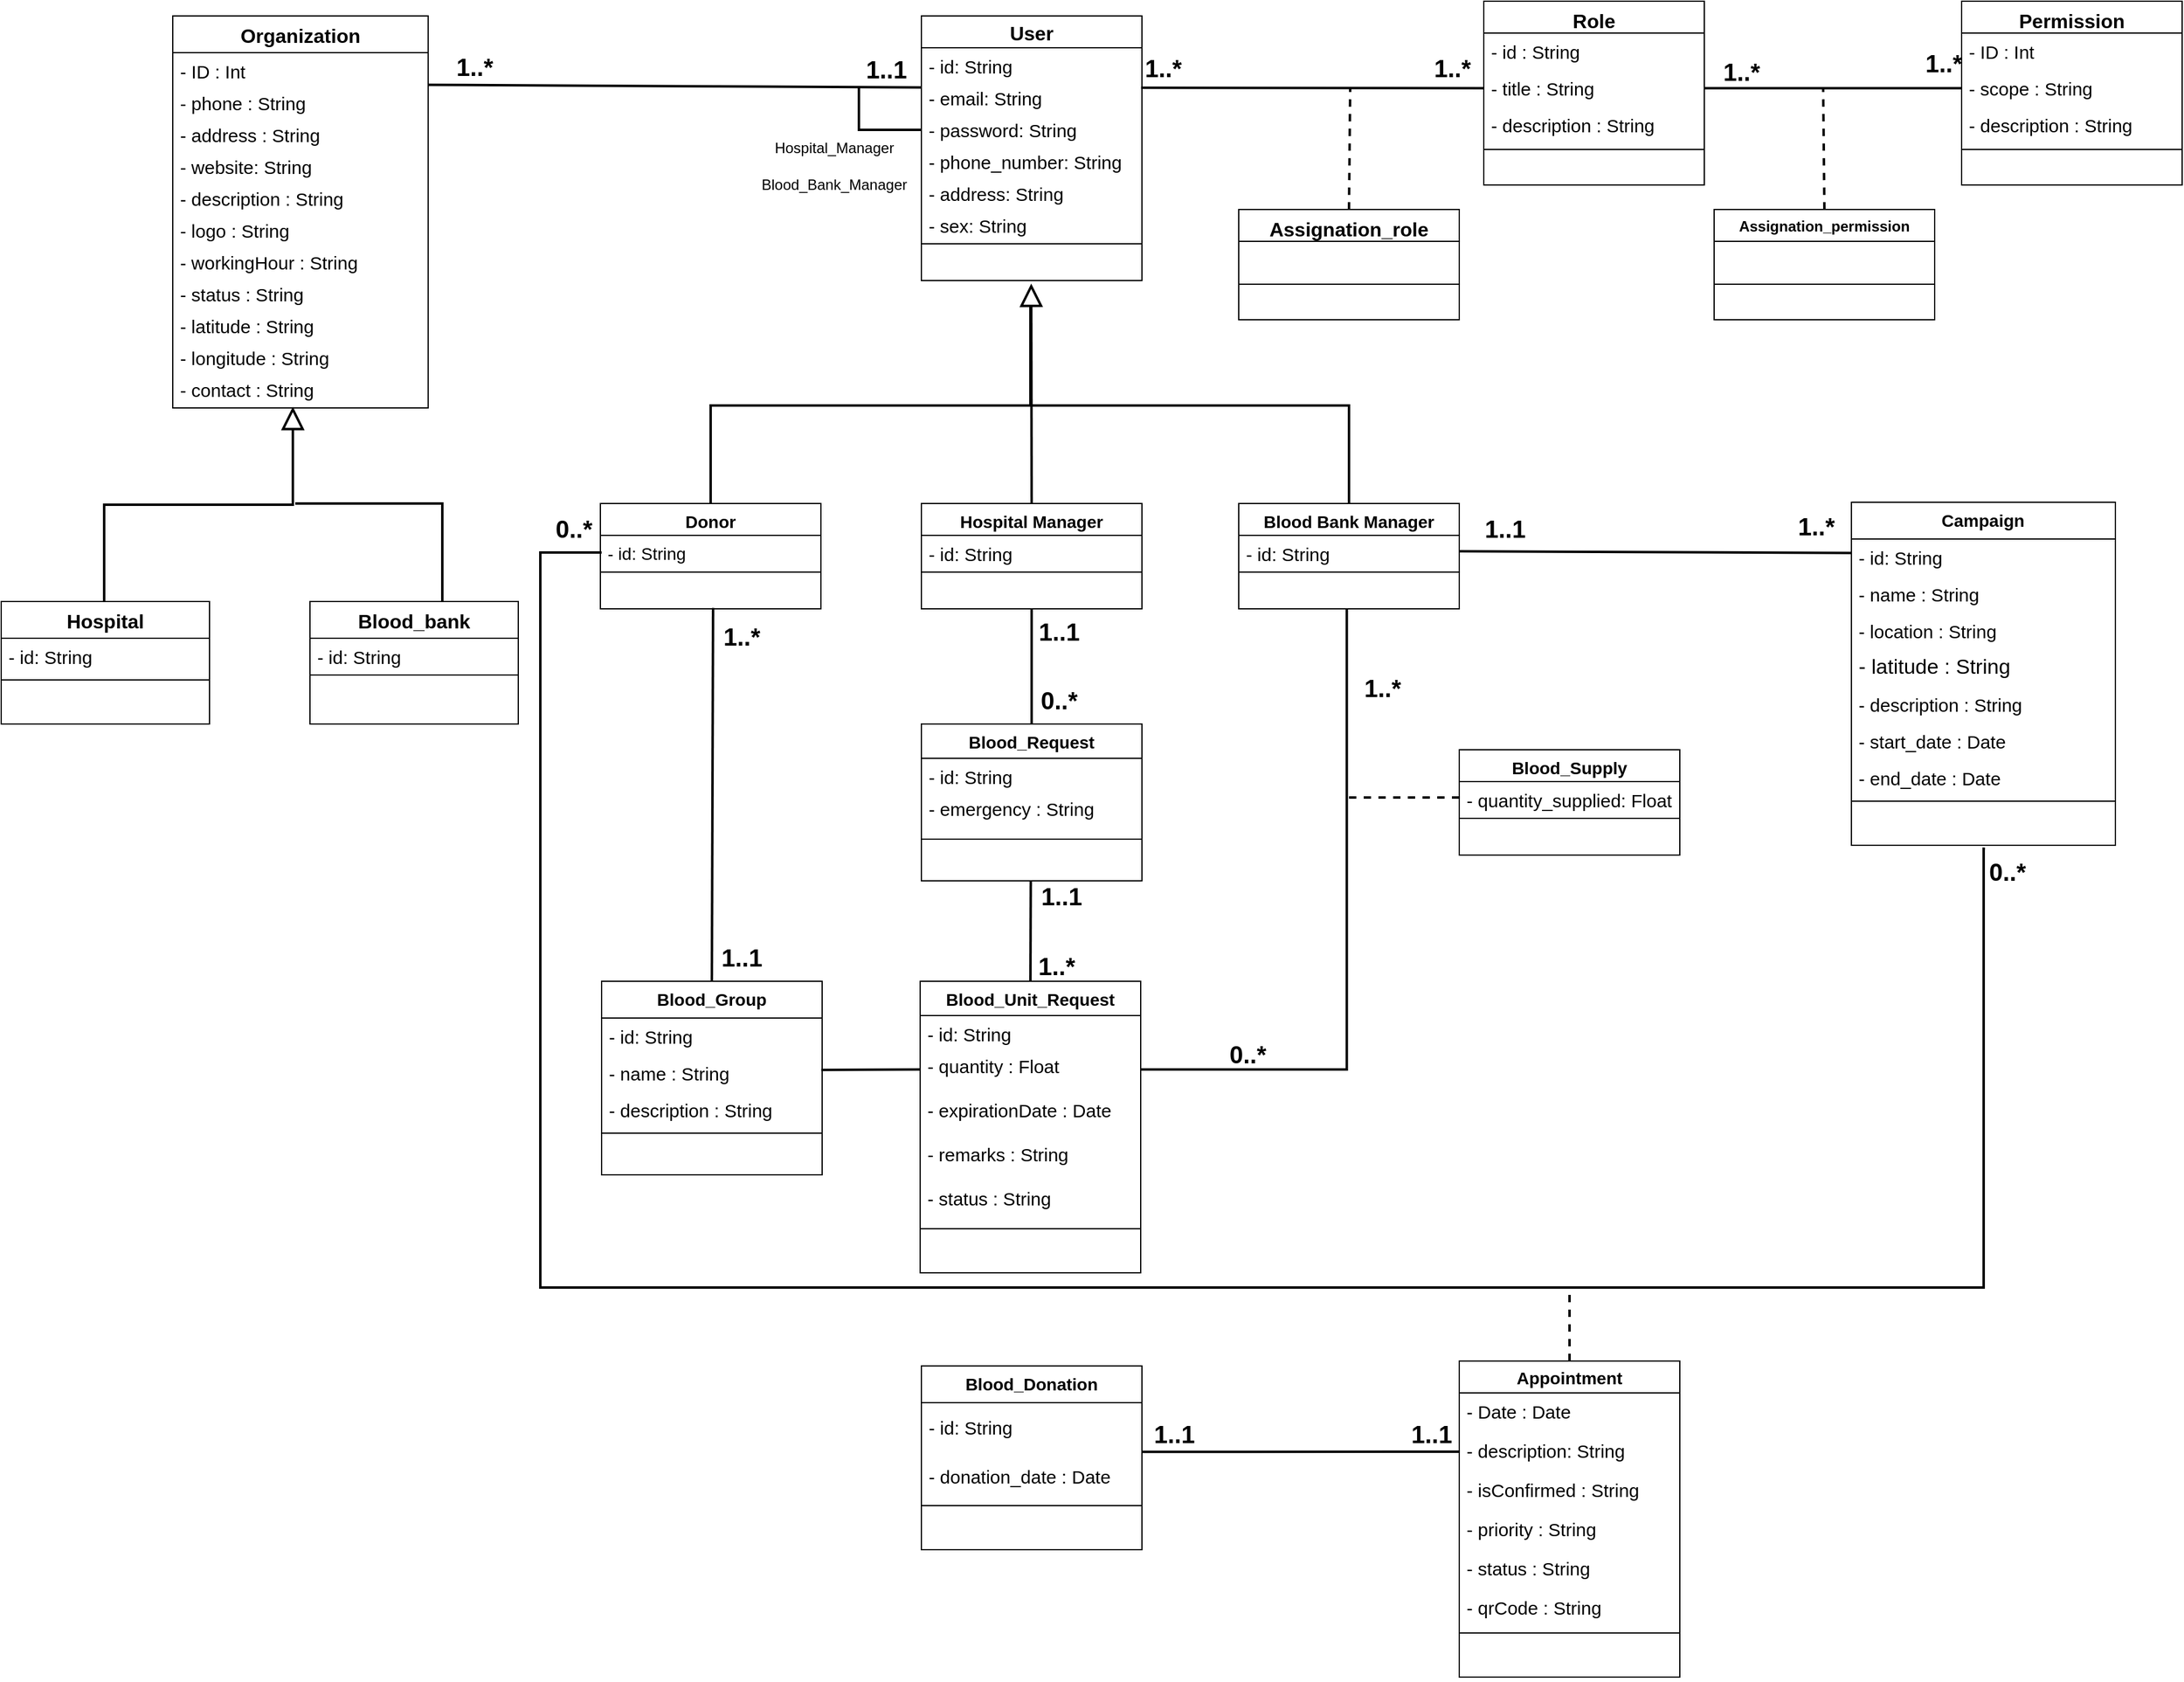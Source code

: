 <mxfile version="21.5.0" type="github">
  <diagram id="C5RBs43oDa-KdzZeNtuy" name="Page-1">
    <mxGraphModel dx="2294" dy="2161" grid="1" gridSize="10" guides="1" tooltips="1" connect="1" arrows="1" fold="1" page="1" pageScale="1" pageWidth="827" pageHeight="1169" math="0" shadow="0">
      <root>
        <mxCell id="WIyWlLk6GJQsqaUBKTNV-0" />
        <mxCell id="WIyWlLk6GJQsqaUBKTNV-1" parent="WIyWlLk6GJQsqaUBKTNV-0" />
        <mxCell id="IltljHVZWHLLgp4Dg02v-0" style="edgeStyle=none;curved=1;rounded=0;orthogonalLoop=1;jettySize=auto;html=1;entryX=0;entryY=0.5;entryDx=0;entryDy=0;fontFamily=Helvetica;fontSize=12;fontColor=default;endArrow=none;endFill=0;startSize=26;endSize=14;sourcePerimeterSpacing=8;targetPerimeterSpacing=8;strokeWidth=2;exitX=0.996;exitY=0.256;exitDx=0;exitDy=0;exitPerimeter=0;" edge="1" parent="WIyWlLk6GJQsqaUBKTNV-1" source="IltljHVZWHLLgp4Dg02v-130">
          <mxGeometry relative="1" as="geometry">
            <mxPoint x="150" y="-659" as="sourcePoint" />
            <mxPoint x="420" y="-659" as="targetPoint" />
          </mxGeometry>
        </mxCell>
        <mxCell id="IltljHVZWHLLgp4Dg02v-1" value="&lt;b style=&quot;font-size: 20px;&quot;&gt;1..*&lt;/b&gt;" style="edgeLabel;html=1;align=center;verticalAlign=middle;resizable=0;points=[];fontSize=20;labelBackgroundColor=none;" vertex="1" connectable="0" parent="WIyWlLk6GJQsqaUBKTNV-1">
          <mxGeometry x="399.999" y="-669.998" as="geometry">
            <mxPoint x="-6" y="-6" as="offset" />
          </mxGeometry>
        </mxCell>
        <mxCell id="IltljHVZWHLLgp4Dg02v-2" value="&lt;b style=&quot;font-size: 20px;&quot;&gt;1..*&lt;/b&gt;" style="edgeLabel;html=1;align=center;verticalAlign=middle;resizable=0;points=[];fontSize=20;labelBackgroundColor=none;" vertex="1" connectable="0" parent="WIyWlLk6GJQsqaUBKTNV-1">
          <mxGeometry x="159.999" y="-680.498" as="geometry">
            <mxPoint x="-2" y="4" as="offset" />
          </mxGeometry>
        </mxCell>
        <mxCell id="IltljHVZWHLLgp4Dg02v-3" value="Role" style="swimlane;fontStyle=1;align=center;verticalAlign=top;childLayout=stackLayout;horizontal=1;startSize=26;horizontalStack=0;resizeParent=1;resizeLast=0;collapsible=1;marginBottom=0;rounded=0;shadow=0;strokeWidth=1;fontSize=16;" vertex="1" parent="WIyWlLk6GJQsqaUBKTNV-1">
          <mxGeometry x="420" y="-730" width="180" height="150" as="geometry">
            <mxRectangle x="340" y="380" width="170" height="26" as="alternateBounds" />
          </mxGeometry>
        </mxCell>
        <mxCell id="IltljHVZWHLLgp4Dg02v-4" value="- id : String" style="text;align=left;verticalAlign=top;spacingLeft=4;spacingRight=4;overflow=hidden;rotatable=0;points=[[0,0.5],[1,0.5]];portConstraint=eastwest;fontSize=15;" vertex="1" parent="IltljHVZWHLLgp4Dg02v-3">
          <mxGeometry y="26" width="180" height="30" as="geometry" />
        </mxCell>
        <mxCell id="IltljHVZWHLLgp4Dg02v-5" value="- title : String" style="text;align=left;verticalAlign=top;spacingLeft=4;spacingRight=4;overflow=hidden;rotatable=0;points=[[0,0.5],[1,0.5]];portConstraint=eastwest;fontSize=15;" vertex="1" parent="IltljHVZWHLLgp4Dg02v-3">
          <mxGeometry y="56" width="180" height="30" as="geometry" />
        </mxCell>
        <mxCell id="IltljHVZWHLLgp4Dg02v-6" value="- description : String" style="text;align=left;verticalAlign=top;spacingLeft=4;spacingRight=4;overflow=hidden;rotatable=0;points=[[0,0.5],[1,0.5]];portConstraint=eastwest;fontSize=15;" vertex="1" parent="IltljHVZWHLLgp4Dg02v-3">
          <mxGeometry y="86" width="180" height="30" as="geometry" />
        </mxCell>
        <mxCell id="IltljHVZWHLLgp4Dg02v-7" value="" style="line;html=1;strokeWidth=1;align=left;verticalAlign=middle;spacingTop=-1;spacingLeft=3;spacingRight=3;rotatable=0;labelPosition=right;points=[];portConstraint=eastwest;" vertex="1" parent="IltljHVZWHLLgp4Dg02v-3">
          <mxGeometry y="116" width="180" height="10" as="geometry" />
        </mxCell>
        <mxCell id="IltljHVZWHLLgp4Dg02v-8" value="Permission" style="swimlane;fontStyle=1;align=center;verticalAlign=top;childLayout=stackLayout;horizontal=1;startSize=26;horizontalStack=0;resizeParent=1;resizeLast=0;collapsible=1;marginBottom=0;rounded=0;shadow=0;strokeWidth=1;fontSize=16;" vertex="1" parent="WIyWlLk6GJQsqaUBKTNV-1">
          <mxGeometry x="810" y="-730" width="180" height="150" as="geometry">
            <mxRectangle x="340" y="380" width="170" height="26" as="alternateBounds" />
          </mxGeometry>
        </mxCell>
        <mxCell id="IltljHVZWHLLgp4Dg02v-9" value="- ID : Int" style="text;align=left;verticalAlign=top;spacingLeft=4;spacingRight=4;overflow=hidden;rotatable=0;points=[[0,0.5],[1,0.5]];portConstraint=eastwest;fontSize=15;" vertex="1" parent="IltljHVZWHLLgp4Dg02v-8">
          <mxGeometry y="26" width="180" height="30" as="geometry" />
        </mxCell>
        <mxCell id="IltljHVZWHLLgp4Dg02v-10" value="- scope : String" style="text;align=left;verticalAlign=top;spacingLeft=4;spacingRight=4;overflow=hidden;rotatable=0;points=[[0,0.5],[1,0.5]];portConstraint=eastwest;fontSize=15;" vertex="1" parent="IltljHVZWHLLgp4Dg02v-8">
          <mxGeometry y="56" width="180" height="30" as="geometry" />
        </mxCell>
        <mxCell id="IltljHVZWHLLgp4Dg02v-11" value="- description : String" style="text;align=left;verticalAlign=top;spacingLeft=4;spacingRight=4;overflow=hidden;rotatable=0;points=[[0,0.5],[1,0.5]];portConstraint=eastwest;fontSize=15;" vertex="1" parent="IltljHVZWHLLgp4Dg02v-8">
          <mxGeometry y="86" width="180" height="30" as="geometry" />
        </mxCell>
        <mxCell id="IltljHVZWHLLgp4Dg02v-12" value="" style="line;html=1;strokeWidth=1;align=left;verticalAlign=middle;spacingTop=-1;spacingLeft=3;spacingRight=3;rotatable=0;labelPosition=right;points=[];portConstraint=eastwest;" vertex="1" parent="IltljHVZWHLLgp4Dg02v-8">
          <mxGeometry y="116" width="180" height="10" as="geometry" />
        </mxCell>
        <mxCell id="IltljHVZWHLLgp4Dg02v-13" style="edgeStyle=none;curved=1;rounded=0;orthogonalLoop=1;jettySize=auto;html=1;exitX=1;exitY=0.5;exitDx=0;exitDy=0;entryX=0;entryY=0.5;entryDx=0;entryDy=0;fontFamily=Helvetica;fontSize=12;fontColor=default;endArrow=none;endFill=0;startSize=26;endSize=14;sourcePerimeterSpacing=8;targetPerimeterSpacing=8;strokeWidth=2;" edge="1" parent="WIyWlLk6GJQsqaUBKTNV-1" source="IltljHVZWHLLgp4Dg02v-5" target="IltljHVZWHLLgp4Dg02v-10">
          <mxGeometry relative="1" as="geometry" />
        </mxCell>
        <mxCell id="IltljHVZWHLLgp4Dg02v-14" value="&lt;b style=&quot;font-size: 20px;&quot;&gt;1..*&lt;/b&gt;" style="edgeLabel;html=1;align=center;verticalAlign=middle;resizable=0;points=[];fontSize=20;labelBackgroundColor=none;" vertex="1" connectable="0" parent="IltljHVZWHLLgp4Dg02v-13">
          <mxGeometry relative="1" as="geometry">
            <mxPoint x="-75" y="-14" as="offset" />
          </mxGeometry>
        </mxCell>
        <mxCell id="IltljHVZWHLLgp4Dg02v-15" value="&lt;b style=&quot;font-size: 20px;&quot;&gt;1..*&lt;/b&gt;" style="edgeLabel;html=1;align=center;verticalAlign=middle;resizable=0;points=[];fontSize=20;labelBackgroundColor=none;" vertex="1" connectable="0" parent="IltljHVZWHLLgp4Dg02v-13">
          <mxGeometry relative="1" as="geometry">
            <mxPoint x="90" y="-21" as="offset" />
          </mxGeometry>
        </mxCell>
        <mxCell id="IltljHVZWHLLgp4Dg02v-16" style="edgeStyle=none;curved=1;rounded=0;orthogonalLoop=1;jettySize=auto;html=1;endArrow=none;startSize=14;endSize=14;sourcePerimeterSpacing=8;targetPerimeterSpacing=8;strokeWidth=2;endFill=0;dashed=1;exitX=0.5;exitY=0;exitDx=0;exitDy=0;" edge="1" parent="WIyWlLk6GJQsqaUBKTNV-1" source="IltljHVZWHLLgp4Dg02v-17">
          <mxGeometry relative="1" as="geometry">
            <mxPoint x="311" y="-660" as="targetPoint" />
            <mxPoint x="310" y="-590" as="sourcePoint" />
          </mxGeometry>
        </mxCell>
        <mxCell id="IltljHVZWHLLgp4Dg02v-17" value="Assignation_role" style="swimlane;fontStyle=1;align=center;verticalAlign=top;childLayout=stackLayout;horizontal=1;startSize=26;horizontalStack=0;resizeParent=1;resizeLast=0;collapsible=1;marginBottom=0;rounded=0;shadow=0;strokeWidth=1;fontSize=16;" vertex="1" parent="WIyWlLk6GJQsqaUBKTNV-1">
          <mxGeometry x="220" y="-560" width="180" height="90" as="geometry">
            <mxRectangle x="340" y="380" width="170" height="26" as="alternateBounds" />
          </mxGeometry>
        </mxCell>
        <mxCell id="IltljHVZWHLLgp4Dg02v-18" value=" " style="text;align=left;verticalAlign=top;spacingLeft=4;spacingRight=4;overflow=hidden;rotatable=0;points=[[0,0.5],[1,0.5]];portConstraint=eastwest;fontSize=14;" vertex="1" parent="IltljHVZWHLLgp4Dg02v-17">
          <mxGeometry y="26" width="180" height="30" as="geometry" />
        </mxCell>
        <mxCell id="IltljHVZWHLLgp4Dg02v-19" value="" style="line;html=1;strokeWidth=1;align=left;verticalAlign=middle;spacingTop=-1;spacingLeft=3;spacingRight=3;rotatable=0;labelPosition=right;points=[];portConstraint=eastwest;" vertex="1" parent="IltljHVZWHLLgp4Dg02v-17">
          <mxGeometry y="56" width="180" height="10" as="geometry" />
        </mxCell>
        <mxCell id="IltljHVZWHLLgp4Dg02v-20" value="Assignation_permission" style="swimlane;fontStyle=1;align=center;verticalAlign=top;childLayout=stackLayout;horizontal=1;startSize=26;horizontalStack=0;resizeParent=1;resizeLast=0;collapsible=1;marginBottom=0;rounded=0;shadow=0;strokeWidth=1;" vertex="1" parent="WIyWlLk6GJQsqaUBKTNV-1">
          <mxGeometry x="608" y="-560" width="180" height="90" as="geometry">
            <mxRectangle x="340" y="380" width="170" height="26" as="alternateBounds" />
          </mxGeometry>
        </mxCell>
        <mxCell id="IltljHVZWHLLgp4Dg02v-21" value=" " style="text;align=left;verticalAlign=top;spacingLeft=4;spacingRight=4;overflow=hidden;rotatable=0;points=[[0,0.5],[1,0.5]];portConstraint=eastwest;fontSize=14;" vertex="1" parent="IltljHVZWHLLgp4Dg02v-20">
          <mxGeometry y="26" width="180" height="30" as="geometry" />
        </mxCell>
        <mxCell id="IltljHVZWHLLgp4Dg02v-22" value="" style="line;html=1;strokeWidth=1;align=left;verticalAlign=middle;spacingTop=-1;spacingLeft=3;spacingRight=3;rotatable=0;labelPosition=right;points=[];portConstraint=eastwest;" vertex="1" parent="IltljHVZWHLLgp4Dg02v-20">
          <mxGeometry y="56" width="180" height="10" as="geometry" />
        </mxCell>
        <mxCell id="IltljHVZWHLLgp4Dg02v-23" style="edgeStyle=none;curved=1;rounded=0;orthogonalLoop=1;jettySize=auto;html=1;endArrow=none;startSize=14;endSize=14;sourcePerimeterSpacing=8;targetPerimeterSpacing=8;strokeWidth=2;endFill=0;dashed=1;exitX=0.5;exitY=0;exitDx=0;exitDy=0;" edge="1" parent="WIyWlLk6GJQsqaUBKTNV-1" source="IltljHVZWHLLgp4Dg02v-20">
          <mxGeometry relative="1" as="geometry">
            <mxPoint x="642" y="-802" as="sourcePoint" />
            <mxPoint x="697" y="-660" as="targetPoint" />
          </mxGeometry>
        </mxCell>
        <mxCell id="IltljHVZWHLLgp4Dg02v-24" style="rounded=0;orthogonalLoop=1;jettySize=auto;html=1;strokeWidth=2;endArrow=none;endFill=0;startSize=14;endSize=14;sourcePerimeterSpacing=8;targetPerimeterSpacing=8;exitX=0.511;exitY=0.972;exitDx=0;exitDy=0;exitPerimeter=0;entryX=0.5;entryY=0;entryDx=0;entryDy=0;" edge="1" parent="WIyWlLk6GJQsqaUBKTNV-1" source="IltljHVZWHLLgp4Dg02v-30" target="IltljHVZWHLLgp4Dg02v-32">
          <mxGeometry relative="1" as="geometry">
            <mxPoint x="-209.5" y="30" as="targetPoint" />
          </mxGeometry>
        </mxCell>
        <mxCell id="IltljHVZWHLLgp4Dg02v-25" style="rounded=0;orthogonalLoop=1;jettySize=auto;html=1;strokeWidth=2;startArrow=none;startFill=0;endArrow=none;endFill=0;startSize=14;endSize=14;sourcePerimeterSpacing=8;targetPerimeterSpacing=8;exitX=0;exitY=0.5;exitDx=0;exitDy=0;entryX=1.001;entryY=0.003;entryDx=0;entryDy=0;entryPerimeter=0;" edge="1" parent="WIyWlLk6GJQsqaUBKTNV-1" source="IltljHVZWHLLgp4Dg02v-91" target="IltljHVZWHLLgp4Dg02v-55">
          <mxGeometry relative="1" as="geometry">
            <Array as="points" />
            <mxPoint x="330" y="438.5" as="sourcePoint" />
            <mxPoint x="160" y="439.5" as="targetPoint" />
          </mxGeometry>
        </mxCell>
        <mxCell id="IltljHVZWHLLgp4Dg02v-26" style="edgeStyle=orthogonalEdgeStyle;rounded=0;orthogonalLoop=1;jettySize=auto;html=1;exitX=0.5;exitY=0;exitDx=0;exitDy=0;strokeWidth=2;fontSize=14;endArrow=none;endFill=0;startSize=14;endSize=14;sourcePerimeterSpacing=8;targetPerimeterSpacing=8;" edge="1" parent="WIyWlLk6GJQsqaUBKTNV-1" source="IltljHVZWHLLgp4Dg02v-27">
          <mxGeometry relative="1" as="geometry">
            <mxPoint x="50" y="-460" as="targetPoint" />
            <Array as="points">
              <mxPoint x="-211" y="-400" />
              <mxPoint x="50" y="-400" />
            </Array>
          </mxGeometry>
        </mxCell>
        <mxCell id="IltljHVZWHLLgp4Dg02v-27" value="Donor" style="swimlane;fontStyle=1;align=center;verticalAlign=top;childLayout=stackLayout;horizontal=1;startSize=26;horizontalStack=0;resizeParent=1;resizeParentMax=0;resizeLast=0;collapsible=1;marginBottom=0;fontSize=14;" vertex="1" parent="WIyWlLk6GJQsqaUBKTNV-1">
          <mxGeometry x="-301" y="-320" width="180" height="86" as="geometry" />
        </mxCell>
        <mxCell id="IltljHVZWHLLgp4Dg02v-28" value="- id: String" style="text;strokeColor=none;fillColor=none;align=left;verticalAlign=top;spacingLeft=4;spacingRight=4;overflow=hidden;rotatable=0;points=[[0,0.5],[1,0.5]];portConstraint=eastwest;fontSize=14;" vertex="1" parent="IltljHVZWHLLgp4Dg02v-27">
          <mxGeometry y="26" width="180" height="26" as="geometry" />
        </mxCell>
        <mxCell id="IltljHVZWHLLgp4Dg02v-29" value="" style="line;strokeWidth=1;fillColor=none;align=left;verticalAlign=middle;spacingTop=-1;spacingLeft=3;spacingRight=3;rotatable=0;labelPosition=right;points=[];portConstraint=eastwest;strokeColor=inherit;" vertex="1" parent="IltljHVZWHLLgp4Dg02v-27">
          <mxGeometry y="52" width="180" height="8" as="geometry" />
        </mxCell>
        <mxCell id="IltljHVZWHLLgp4Dg02v-30" value=" " style="text;strokeColor=none;fillColor=none;align=left;verticalAlign=top;spacingLeft=4;spacingRight=4;overflow=hidden;rotatable=0;points=[[0,0.5],[1,0.5]];portConstraint=eastwest;" vertex="1" parent="IltljHVZWHLLgp4Dg02v-27">
          <mxGeometry y="60" width="180" height="26" as="geometry" />
        </mxCell>
        <mxCell id="IltljHVZWHLLgp4Dg02v-31" style="rounded=0;orthogonalLoop=1;jettySize=auto;html=1;strokeWidth=2;startArrow=none;startFill=0;endArrow=none;endFill=0;startSize=14;endSize=14;sourcePerimeterSpacing=8;targetPerimeterSpacing=8;exitX=0.996;exitY=0.411;exitDx=0;exitDy=0;entryX=0;entryY=0.5;entryDx=0;entryDy=0;exitPerimeter=0;" edge="1" parent="WIyWlLk6GJQsqaUBKTNV-1" source="IltljHVZWHLLgp4Dg02v-34" target="IltljHVZWHLLgp4Dg02v-71">
          <mxGeometry relative="1" as="geometry">
            <mxPoint x="-49.5" y="105" as="targetPoint" />
          </mxGeometry>
        </mxCell>
        <mxCell id="IltljHVZWHLLgp4Dg02v-32" value="&lt;font style=&quot;font-size: 14px;&quot;&gt;&lt;b&gt;Blood_Group&lt;/b&gt;&lt;/font&gt;" style="swimlane;fontStyle=0;childLayout=stackLayout;horizontal=1;startSize=30;horizontalStack=0;resizeParent=1;resizeParentMax=0;resizeLast=0;collapsible=1;marginBottom=0;whiteSpace=wrap;html=1;fontSize=14;movable=1;resizable=1;rotatable=1;deletable=1;editable=1;connectable=1;" vertex="1" parent="WIyWlLk6GJQsqaUBKTNV-1">
          <mxGeometry x="-300" y="70" width="180" height="158" as="geometry" />
        </mxCell>
        <mxCell id="IltljHVZWHLLgp4Dg02v-33" value="&lt;font style=&quot;font-size: 15px;&quot;&gt;- id: String&lt;/font&gt;" style="text;strokeColor=none;fillColor=none;align=left;verticalAlign=middle;spacingLeft=4;spacingRight=4;overflow=hidden;points=[[0,0.5],[1,0.5]];portConstraint=eastwest;rotatable=1;whiteSpace=wrap;html=1;fontSize=15;movable=1;resizable=1;deletable=1;editable=1;connectable=1;" vertex="1" parent="IltljHVZWHLLgp4Dg02v-32">
          <mxGeometry y="30" width="180" height="30" as="geometry" />
        </mxCell>
        <mxCell id="IltljHVZWHLLgp4Dg02v-34" value="&lt;font style=&quot;font-size: 15px;&quot;&gt;- name : String&lt;/font&gt;" style="text;strokeColor=none;fillColor=none;align=left;verticalAlign=middle;spacingLeft=4;spacingRight=4;overflow=hidden;points=[[0,0.5],[1,0.5]];portConstraint=eastwest;rotatable=1;whiteSpace=wrap;html=1;fontSize=15;movable=1;resizable=1;deletable=1;editable=1;connectable=1;" vertex="1" parent="IltljHVZWHLLgp4Dg02v-32">
          <mxGeometry y="60" width="180" height="30" as="geometry" />
        </mxCell>
        <mxCell id="IltljHVZWHLLgp4Dg02v-35" value="&lt;font style=&quot;font-size: 15px;&quot;&gt;- description : String&lt;/font&gt;" style="text;strokeColor=none;fillColor=none;align=left;verticalAlign=middle;spacingLeft=4;spacingRight=4;overflow=hidden;points=[[0,0.5],[1,0.5]];portConstraint=eastwest;rotatable=1;whiteSpace=wrap;html=1;fontSize=15;movable=1;resizable=1;deletable=1;editable=1;connectable=1;" vertex="1" parent="IltljHVZWHLLgp4Dg02v-32">
          <mxGeometry y="90" width="180" height="30" as="geometry" />
        </mxCell>
        <mxCell id="IltljHVZWHLLgp4Dg02v-36" value="" style="line;strokeWidth=1;fillColor=none;align=left;verticalAlign=middle;spacingTop=-1;spacingLeft=3;spacingRight=3;rotatable=0;labelPosition=right;points=[];portConstraint=eastwest;strokeColor=inherit;" vertex="1" parent="IltljHVZWHLLgp4Dg02v-32">
          <mxGeometry y="120" width="180" height="8" as="geometry" />
        </mxCell>
        <mxCell id="IltljHVZWHLLgp4Dg02v-37" value="&amp;nbsp;" style="text;strokeColor=none;fillColor=none;align=left;verticalAlign=middle;spacingLeft=4;spacingRight=4;overflow=hidden;points=[[0,0.5],[1,0.5]];portConstraint=eastwest;rotatable=1;whiteSpace=wrap;html=1;fontSize=15;movable=1;resizable=1;deletable=1;editable=1;connectable=1;" vertex="1" parent="IltljHVZWHLLgp4Dg02v-32">
          <mxGeometry y="128" width="180" height="30" as="geometry" />
        </mxCell>
        <mxCell id="IltljHVZWHLLgp4Dg02v-38" value="&lt;b style=&quot;font-size: 20px;&quot;&gt;1..*&lt;/b&gt;" style="edgeLabel;html=1;align=center;verticalAlign=middle;resizable=0;points=[];fontSize=20;labelBackgroundColor=none;" vertex="1" connectable="0" parent="WIyWlLk6GJQsqaUBKTNV-1">
          <mxGeometry x="-188.498" y="-209.998" as="geometry">
            <mxPoint x="2" y="-2" as="offset" />
          </mxGeometry>
        </mxCell>
        <mxCell id="IltljHVZWHLLgp4Dg02v-39" value="&lt;b style=&quot;font-size: 20px;&quot;&gt;1..1&lt;/b&gt;" style="edgeLabel;html=1;align=center;verticalAlign=middle;resizable=0;points=[];fontSize=20;labelBackgroundColor=none;" vertex="1" connectable="0" parent="WIyWlLk6GJQsqaUBKTNV-1">
          <mxGeometry x="-193.498" y="50.002" as="geometry">
            <mxPoint x="7" as="offset" />
          </mxGeometry>
        </mxCell>
        <mxCell id="IltljHVZWHLLgp4Dg02v-40" style="rounded=0;orthogonalLoop=1;jettySize=auto;html=1;strokeWidth=2;startArrow=none;startFill=0;endArrow=none;endFill=0;startSize=14;endSize=14;sourcePerimeterSpacing=8;targetPerimeterSpacing=8;exitX=0.5;exitY=1;exitDx=0;exitDy=0;entryX=0.5;entryY=0;entryDx=0;entryDy=0;" edge="1" parent="WIyWlLk6GJQsqaUBKTNV-1" source="IltljHVZWHLLgp4Dg02v-42" target="IltljHVZWHLLgp4Dg02v-59">
          <mxGeometry relative="1" as="geometry">
            <mxPoint x="58" y="-140" as="targetPoint" />
          </mxGeometry>
        </mxCell>
        <mxCell id="IltljHVZWHLLgp4Dg02v-41" style="rounded=0;orthogonalLoop=1;jettySize=auto;html=1;strokeWidth=2;startArrow=none;startFill=0;endArrow=block;endFill=0;startSize=14;endSize=14;sourcePerimeterSpacing=8;targetPerimeterSpacing=8;exitX=0.5;exitY=0;exitDx=0;exitDy=0;entryX=0.498;entryY=1.095;entryDx=0;entryDy=0;entryPerimeter=0;" edge="1" parent="WIyWlLk6GJQsqaUBKTNV-1" source="IltljHVZWHLLgp4Dg02v-42" target="IltljHVZWHLLgp4Dg02v-136">
          <mxGeometry relative="1" as="geometry">
            <mxPoint x="10" y="-410" as="targetPoint" />
          </mxGeometry>
        </mxCell>
        <mxCell id="IltljHVZWHLLgp4Dg02v-42" value="Hospital Manager" style="swimlane;fontStyle=1;align=center;verticalAlign=top;childLayout=stackLayout;horizontal=1;startSize=26;horizontalStack=0;resizeParent=1;resizeParentMax=0;resizeLast=0;collapsible=1;marginBottom=0;fontSize=14;" vertex="1" parent="WIyWlLk6GJQsqaUBKTNV-1">
          <mxGeometry x="-39" y="-320" width="180" height="86" as="geometry" />
        </mxCell>
        <mxCell id="IltljHVZWHLLgp4Dg02v-43" value="- id: String" style="text;strokeColor=none;fillColor=none;align=left;verticalAlign=top;spacingLeft=4;spacingRight=4;overflow=hidden;rotatable=0;points=[[0,0.5],[1,0.5]];portConstraint=eastwest;fontSize=15;" vertex="1" parent="IltljHVZWHLLgp4Dg02v-42">
          <mxGeometry y="26" width="180" height="26" as="geometry" />
        </mxCell>
        <mxCell id="IltljHVZWHLLgp4Dg02v-44" value="" style="line;strokeWidth=1;fillColor=none;align=left;verticalAlign=middle;spacingTop=-1;spacingLeft=3;spacingRight=3;rotatable=0;labelPosition=right;points=[];portConstraint=eastwest;strokeColor=inherit;" vertex="1" parent="IltljHVZWHLLgp4Dg02v-42">
          <mxGeometry y="52" width="180" height="8" as="geometry" />
        </mxCell>
        <mxCell id="IltljHVZWHLLgp4Dg02v-45" value=" " style="text;strokeColor=none;fillColor=none;align=left;verticalAlign=top;spacingLeft=4;spacingRight=4;overflow=hidden;rotatable=0;points=[[0,0.5],[1,0.5]];portConstraint=eastwest;fontSize=20;" vertex="1" parent="IltljHVZWHLLgp4Dg02v-42">
          <mxGeometry y="60" width="180" height="26" as="geometry" />
        </mxCell>
        <mxCell id="IltljHVZWHLLgp4Dg02v-46" style="rounded=0;orthogonalLoop=1;jettySize=auto;html=1;strokeWidth=2;startArrow=none;startFill=0;endArrow=none;endFill=0;startSize=14;endSize=14;sourcePerimeterSpacing=8;targetPerimeterSpacing=8;entryX=1;entryY=0.5;entryDx=0;entryDy=0;edgeStyle=orthogonalEdgeStyle;exitX=0.49;exitY=0.995;exitDx=0;exitDy=0;exitPerimeter=0;" edge="1" parent="WIyWlLk6GJQsqaUBKTNV-1" source="IltljHVZWHLLgp4Dg02v-52" target="IltljHVZWHLLgp4Dg02v-71">
          <mxGeometry relative="1" as="geometry">
            <mxPoint x="310" y="-220" as="sourcePoint" />
            <mxPoint x="180.5" y="90" as="targetPoint" />
          </mxGeometry>
        </mxCell>
        <mxCell id="IltljHVZWHLLgp4Dg02v-47" style="edgeStyle=none;rounded=0;orthogonalLoop=1;jettySize=auto;html=1;strokeWidth=2;startArrow=none;startFill=0;endArrow=none;endFill=0;startSize=14;endSize=14;sourcePerimeterSpacing=8;targetPerimeterSpacing=8;exitX=1;exitY=0.5;exitDx=0;exitDy=0;entryX=0;entryY=0.38;entryDx=0;entryDy=0;entryPerimeter=0;" edge="1" parent="WIyWlLk6GJQsqaUBKTNV-1" source="IltljHVZWHLLgp4Dg02v-50" target="IltljHVZWHLLgp4Dg02v-80">
          <mxGeometry relative="1" as="geometry">
            <mxPoint x="720.5" y="-291" as="targetPoint" />
          </mxGeometry>
        </mxCell>
        <mxCell id="IltljHVZWHLLgp4Dg02v-48" style="edgeStyle=orthogonalEdgeStyle;rounded=0;orthogonalLoop=1;jettySize=auto;html=1;strokeWidth=2;fontSize=14;endArrow=none;endFill=0;startSize=14;endSize=14;sourcePerimeterSpacing=8;targetPerimeterSpacing=8;exitX=0.5;exitY=0;exitDx=0;exitDy=0;" edge="1" parent="WIyWlLk6GJQsqaUBKTNV-1" source="IltljHVZWHLLgp4Dg02v-49">
          <mxGeometry relative="1" as="geometry">
            <mxPoint x="310" y="-329" as="sourcePoint" />
            <mxPoint x="50" y="-481" as="targetPoint" />
            <Array as="points">
              <mxPoint x="310" y="-400" />
              <mxPoint x="50" y="-400" />
            </Array>
          </mxGeometry>
        </mxCell>
        <mxCell id="IltljHVZWHLLgp4Dg02v-49" value="Blood Bank Manager" style="swimlane;fontStyle=1;align=center;verticalAlign=top;childLayout=stackLayout;horizontal=1;startSize=26;horizontalStack=0;resizeParent=1;resizeParentMax=0;resizeLast=0;collapsible=1;marginBottom=0;fontSize=14;" vertex="1" parent="WIyWlLk6GJQsqaUBKTNV-1">
          <mxGeometry x="220" y="-320" width="180" height="86" as="geometry" />
        </mxCell>
        <mxCell id="IltljHVZWHLLgp4Dg02v-50" value="- id: String" style="text;strokeColor=none;fillColor=none;align=left;verticalAlign=top;spacingLeft=4;spacingRight=4;overflow=hidden;rotatable=0;points=[[0,0.5],[1,0.5]];portConstraint=eastwest;fontSize=15;" vertex="1" parent="IltljHVZWHLLgp4Dg02v-49">
          <mxGeometry y="26" width="180" height="26" as="geometry" />
        </mxCell>
        <mxCell id="IltljHVZWHLLgp4Dg02v-51" value="" style="line;strokeWidth=1;fillColor=none;align=left;verticalAlign=middle;spacingTop=-1;spacingLeft=3;spacingRight=3;rotatable=0;labelPosition=right;points=[];portConstraint=eastwest;strokeColor=inherit;" vertex="1" parent="IltljHVZWHLLgp4Dg02v-49">
          <mxGeometry y="52" width="180" height="8" as="geometry" />
        </mxCell>
        <mxCell id="IltljHVZWHLLgp4Dg02v-52" value=" " style="text;strokeColor=none;fillColor=none;align=left;verticalAlign=top;spacingLeft=4;spacingRight=4;overflow=hidden;rotatable=0;points=[[0,0.5],[1,0.5]];portConstraint=eastwest;" vertex="1" parent="IltljHVZWHLLgp4Dg02v-49">
          <mxGeometry y="60" width="180" height="26" as="geometry" />
        </mxCell>
        <mxCell id="IltljHVZWHLLgp4Dg02v-53" value="&lt;b&gt;Blood_Donation&lt;/b&gt;" style="swimlane;fontStyle=0;childLayout=stackLayout;horizontal=1;startSize=30;horizontalStack=0;resizeParent=1;resizeParentMax=0;resizeLast=0;collapsible=1;marginBottom=0;whiteSpace=wrap;html=1;fontSize=14;movable=1;resizable=1;rotatable=1;deletable=1;editable=1;connectable=1;" vertex="1" parent="WIyWlLk6GJQsqaUBKTNV-1">
          <mxGeometry x="-39" y="384" width="180" height="150" as="geometry" />
        </mxCell>
        <mxCell id="IltljHVZWHLLgp4Dg02v-54" value="&lt;font style=&quot;font-size: 15px;&quot;&gt;- id: String&lt;/font&gt;" style="text;strokeColor=none;fillColor=none;align=left;verticalAlign=middle;spacingLeft=4;spacingRight=4;overflow=hidden;points=[[0,0.5],[1,0.5]];portConstraint=eastwest;rotatable=1;whiteSpace=wrap;html=1;fontSize=15;movable=1;resizable=1;deletable=1;editable=1;connectable=1;" vertex="1" parent="IltljHVZWHLLgp4Dg02v-53">
          <mxGeometry y="30" width="180" height="40" as="geometry" />
        </mxCell>
        <mxCell id="IltljHVZWHLLgp4Dg02v-55" value="&lt;font style=&quot;font-size: 15px;&quot;&gt;- donation_date : Date&lt;/font&gt;" style="text;strokeColor=none;fillColor=none;align=left;verticalAlign=middle;spacingLeft=4;spacingRight=4;overflow=hidden;points=[[0,0.5],[1,0.5]];portConstraint=eastwest;rotatable=1;whiteSpace=wrap;html=1;fontSize=15;movable=1;resizable=1;deletable=1;editable=1;connectable=1;" vertex="1" parent="IltljHVZWHLLgp4Dg02v-53">
          <mxGeometry y="70" width="180" height="40" as="geometry" />
        </mxCell>
        <mxCell id="IltljHVZWHLLgp4Dg02v-56" value="" style="line;strokeWidth=1;fillColor=none;align=left;verticalAlign=middle;spacingTop=-1;spacingLeft=3;spacingRight=3;rotatable=0;labelPosition=right;points=[];portConstraint=eastwest;strokeColor=inherit;" vertex="1" parent="IltljHVZWHLLgp4Dg02v-53">
          <mxGeometry y="110" width="180" height="8" as="geometry" />
        </mxCell>
        <mxCell id="IltljHVZWHLLgp4Dg02v-57" value=" " style="text;strokeColor=none;fillColor=none;align=left;verticalAlign=top;spacingLeft=4;spacingRight=4;overflow=hidden;rotatable=1;points=[[0,0.5],[1,0.5]];portConstraint=eastwest;fontSize=15;movable=1;resizable=1;deletable=1;editable=1;connectable=1;" vertex="1" parent="IltljHVZWHLLgp4Dg02v-53">
          <mxGeometry y="118" width="180" height="32" as="geometry" />
        </mxCell>
        <mxCell id="IltljHVZWHLLgp4Dg02v-58" style="edgeStyle=none;rounded=0;orthogonalLoop=1;jettySize=auto;html=1;strokeWidth=2;startArrow=none;startFill=0;endArrow=none;endFill=0;startSize=14;endSize=14;sourcePerimeterSpacing=8;targetPerimeterSpacing=8;entryX=0.5;entryY=0;entryDx=0;entryDy=0;exitX=0.496;exitY=1.018;exitDx=0;exitDy=0;exitPerimeter=0;" edge="1" parent="WIyWlLk6GJQsqaUBKTNV-1" source="IltljHVZWHLLgp4Dg02v-63" target="IltljHVZWHLLgp4Dg02v-69">
          <mxGeometry relative="1" as="geometry">
            <mxPoint x="62" y="-40" as="sourcePoint" />
            <mxPoint x="62" y="30" as="targetPoint" />
          </mxGeometry>
        </mxCell>
        <mxCell id="IltljHVZWHLLgp4Dg02v-59" value="Blood_Request" style="swimlane;fontStyle=1;childLayout=stackLayout;horizontal=1;startSize=28;horizontalStack=0;resizeParent=1;resizeParentMax=0;resizeLast=0;collapsible=1;marginBottom=0;fontSize=14;movable=1;resizable=1;rotatable=1;deletable=1;editable=1;connectable=1;rounded=0;swimlaneLine=1;glass=0;shadow=0;verticalAlign=top;align=center;" vertex="1" parent="WIyWlLk6GJQsqaUBKTNV-1">
          <mxGeometry x="-39" y="-140" width="180" height="128" as="geometry" />
        </mxCell>
        <mxCell id="IltljHVZWHLLgp4Dg02v-60" value="- id: String" style="text;strokeColor=none;fillColor=none;align=left;verticalAlign=top;spacingLeft=4;spacingRight=4;overflow=hidden;rotatable=1;points=[[0,0.5],[1,0.5]];portConstraint=eastwest;fontSize=15;movable=1;resizable=1;deletable=1;editable=1;connectable=1;" vertex="1" parent="IltljHVZWHLLgp4Dg02v-59">
          <mxGeometry y="28" width="180" height="26" as="geometry" />
        </mxCell>
        <mxCell id="IltljHVZWHLLgp4Dg02v-61" value="- emergency : String" style="text;strokeColor=none;fillColor=none;align=left;verticalAlign=top;spacingLeft=4;spacingRight=4;overflow=hidden;rotatable=1;points=[[0,0.5],[1,0.5]];portConstraint=eastwest;fontSize=15;movable=1;resizable=1;deletable=1;editable=1;connectable=1;" vertex="1" parent="IltljHVZWHLLgp4Dg02v-59">
          <mxGeometry y="54" width="180" height="36" as="geometry" />
        </mxCell>
        <mxCell id="IltljHVZWHLLgp4Dg02v-62" value="" style="line;strokeWidth=1;fillColor=none;align=left;verticalAlign=middle;spacingTop=-1;spacingLeft=3;spacingRight=3;rotatable=0;labelPosition=right;points=[];portConstraint=eastwest;strokeColor=inherit;" vertex="1" parent="IltljHVZWHLLgp4Dg02v-59">
          <mxGeometry y="90" width="180" height="8" as="geometry" />
        </mxCell>
        <mxCell id="IltljHVZWHLLgp4Dg02v-63" value="&amp;nbsp;" style="text;strokeColor=none;fillColor=none;align=left;verticalAlign=middle;spacingLeft=4;spacingRight=4;overflow=hidden;points=[[0,0.5],[1,0.5]];portConstraint=eastwest;rotatable=1;whiteSpace=wrap;html=1;fontSize=15;movable=1;resizable=1;deletable=1;editable=1;connectable=1;" vertex="1" parent="IltljHVZWHLLgp4Dg02v-59">
          <mxGeometry y="98" width="180" height="30" as="geometry" />
        </mxCell>
        <mxCell id="IltljHVZWHLLgp4Dg02v-64" value="&lt;b style=&quot;font-size: 20px;&quot;&gt;1..1&lt;/b&gt;" style="edgeLabel;html=1;align=center;verticalAlign=middle;resizable=0;points=[];fontSize=20;labelBackgroundColor=none;" vertex="1" connectable="0" parent="WIyWlLk6GJQsqaUBKTNV-1">
          <mxGeometry x="66.002" y="-215.998" as="geometry">
            <mxPoint x="7" as="offset" />
          </mxGeometry>
        </mxCell>
        <mxCell id="IltljHVZWHLLgp4Dg02v-65" value="&lt;b style=&quot;font-size: 20px;&quot;&gt;0..*&lt;br style=&quot;font-size: 20px;&quot;&gt;&lt;/b&gt;" style="edgeLabel;html=1;align=center;verticalAlign=middle;resizable=0;points=[];fontSize=20;labelBackgroundColor=none;" vertex="1" connectable="0" parent="WIyWlLk6GJQsqaUBKTNV-1">
          <mxGeometry x="220.002" y="129.002" as="geometry">
            <mxPoint x="7" as="offset" />
          </mxGeometry>
        </mxCell>
        <mxCell id="IltljHVZWHLLgp4Dg02v-66" value="&lt;b style=&quot;font-size: 20px;&quot;&gt;1..*&lt;/b&gt;" style="edgeLabel;html=1;align=center;verticalAlign=middle;resizable=0;points=[];fontSize=20;labelBackgroundColor=none;" vertex="1" connectable="0" parent="WIyWlLk6GJQsqaUBKTNV-1">
          <mxGeometry x="330.002" y="-169.998" as="geometry">
            <mxPoint x="7" as="offset" />
          </mxGeometry>
        </mxCell>
        <mxCell id="IltljHVZWHLLgp4Dg02v-67" value="&lt;b style=&quot;font-size: 20px;&quot;&gt;0..*&lt;br style=&quot;font-size: 20px;&quot;&gt;&lt;/b&gt;" style="edgeLabel;html=1;align=center;verticalAlign=middle;resizable=0;points=[];fontSize=20;labelBackgroundColor=none;" vertex="1" connectable="0" parent="WIyWlLk6GJQsqaUBKTNV-1">
          <mxGeometry x="66.002" y="-159.998" as="geometry">
            <mxPoint x="7" as="offset" />
          </mxGeometry>
        </mxCell>
        <mxCell id="IltljHVZWHLLgp4Dg02v-68" style="edgeStyle=none;rounded=0;orthogonalLoop=1;jettySize=auto;html=1;strokeWidth=2;startArrow=none;startFill=0;endArrow=none;endFill=0;startSize=14;endSize=14;sourcePerimeterSpacing=8;targetPerimeterSpacing=8;exitX=0;exitY=0.5;exitDx=0;exitDy=0;dashed=1;" edge="1" parent="WIyWlLk6GJQsqaUBKTNV-1">
          <mxGeometry relative="1" as="geometry">
            <mxPoint x="305.06" y="-80" as="targetPoint" />
            <mxPoint x="400" y="-80" as="sourcePoint" />
          </mxGeometry>
        </mxCell>
        <mxCell id="IltljHVZWHLLgp4Dg02v-69" value="Blood_Unit_Request" style="swimlane;fontStyle=1;childLayout=stackLayout;horizontal=1;startSize=28;horizontalStack=0;resizeParent=1;resizeParentMax=0;resizeLast=0;collapsible=1;marginBottom=0;fontSize=14;movable=1;resizable=1;rotatable=1;deletable=1;editable=1;connectable=1;rounded=0;swimlaneLine=1;glass=0;shadow=0;verticalAlign=top;align=center;" vertex="1" parent="WIyWlLk6GJQsqaUBKTNV-1">
          <mxGeometry x="-40" y="70" width="180" height="238" as="geometry" />
        </mxCell>
        <mxCell id="IltljHVZWHLLgp4Dg02v-70" value="- id: String" style="text;strokeColor=none;fillColor=none;align=left;verticalAlign=top;spacingLeft=4;spacingRight=4;overflow=hidden;rotatable=1;points=[[0,0.5],[1,0.5]];portConstraint=eastwest;fontSize=15;movable=1;resizable=1;deletable=1;editable=1;connectable=1;" vertex="1" parent="IltljHVZWHLLgp4Dg02v-69">
          <mxGeometry y="28" width="180" height="26" as="geometry" />
        </mxCell>
        <mxCell id="IltljHVZWHLLgp4Dg02v-71" value="- quantity : Float" style="text;strokeColor=none;fillColor=none;align=left;verticalAlign=top;spacingLeft=4;spacingRight=4;overflow=hidden;rotatable=1;points=[[0,0.5],[1,0.5]];portConstraint=eastwest;fontSize=15;movable=1;resizable=1;deletable=1;editable=1;connectable=1;" vertex="1" parent="IltljHVZWHLLgp4Dg02v-69">
          <mxGeometry y="54" width="180" height="36" as="geometry" />
        </mxCell>
        <mxCell id="IltljHVZWHLLgp4Dg02v-72" value="- expirationDate : Date" style="text;strokeColor=none;fillColor=none;align=left;verticalAlign=top;spacingLeft=4;spacingRight=4;overflow=hidden;rotatable=1;points=[[0,0.5],[1,0.5]];portConstraint=eastwest;fontSize=15;movable=1;resizable=1;deletable=1;editable=1;connectable=1;" vertex="1" parent="IltljHVZWHLLgp4Dg02v-69">
          <mxGeometry y="90" width="180" height="36" as="geometry" />
        </mxCell>
        <mxCell id="IltljHVZWHLLgp4Dg02v-73" value="- remarks : String" style="text;strokeColor=none;fillColor=none;align=left;verticalAlign=top;spacingLeft=4;spacingRight=4;overflow=hidden;rotatable=1;points=[[0,0.5],[1,0.5]];portConstraint=eastwest;fontSize=15;movable=1;resizable=1;deletable=1;editable=1;connectable=1;" vertex="1" parent="IltljHVZWHLLgp4Dg02v-69">
          <mxGeometry y="126" width="180" height="36" as="geometry" />
        </mxCell>
        <mxCell id="IltljHVZWHLLgp4Dg02v-74" value="- status : String" style="text;strokeColor=none;fillColor=none;align=left;verticalAlign=top;spacingLeft=4;spacingRight=4;overflow=hidden;rotatable=1;points=[[0,0.5],[1,0.5]];portConstraint=eastwest;fontSize=15;movable=1;resizable=1;deletable=1;editable=1;connectable=1;" vertex="1" parent="IltljHVZWHLLgp4Dg02v-69">
          <mxGeometry y="162" width="180" height="36" as="geometry" />
        </mxCell>
        <mxCell id="IltljHVZWHLLgp4Dg02v-75" value="" style="line;strokeWidth=1;fillColor=none;align=left;verticalAlign=middle;spacingTop=-1;spacingLeft=3;spacingRight=3;rotatable=0;labelPosition=right;points=[];portConstraint=eastwest;strokeColor=inherit;" vertex="1" parent="IltljHVZWHLLgp4Dg02v-69">
          <mxGeometry y="198" width="180" height="8" as="geometry" />
        </mxCell>
        <mxCell id="IltljHVZWHLLgp4Dg02v-76" value=" " style="text;strokeColor=none;fillColor=none;align=left;verticalAlign=top;spacingLeft=4;spacingRight=4;overflow=hidden;rotatable=1;points=[[0,0.5],[1,0.5]];portConstraint=eastwest;fontSize=15;movable=1;resizable=1;deletable=1;editable=1;connectable=1;" vertex="1" parent="IltljHVZWHLLgp4Dg02v-69">
          <mxGeometry y="206" width="180" height="32" as="geometry" />
        </mxCell>
        <mxCell id="IltljHVZWHLLgp4Dg02v-77" value="&lt;b style=&quot;font-size: 20px;&quot;&gt;1..*&lt;/b&gt;" style="edgeLabel;html=1;align=center;verticalAlign=middle;resizable=0;points=[];fontSize=20;labelBackgroundColor=none;" vertex="1" connectable="0" parent="WIyWlLk6GJQsqaUBKTNV-1">
          <mxGeometry x="64.002" y="57.002" as="geometry">
            <mxPoint x="7" as="offset" />
          </mxGeometry>
        </mxCell>
        <mxCell id="IltljHVZWHLLgp4Dg02v-78" style="edgeStyle=orthogonalEdgeStyle;rounded=0;orthogonalLoop=1;jettySize=auto;html=1;strokeWidth=2;startArrow=none;startFill=0;endArrow=none;endFill=0;startSize=14;endSize=14;sourcePerimeterSpacing=8;targetPerimeterSpacing=8;entryX=0;entryY=0.5;entryDx=0;entryDy=0;exitX=0.506;exitY=1.089;exitDx=0;exitDy=0;exitPerimeter=0;" edge="1" parent="WIyWlLk6GJQsqaUBKTNV-1" source="IltljHVZWHLLgp4Dg02v-88" target="IltljHVZWHLLgp4Dg02v-28">
          <mxGeometry relative="1" as="geometry">
            <Array as="points">
              <mxPoint x="828" y="-38" />
              <mxPoint x="828" y="320" />
              <mxPoint x="-350" y="320" />
              <mxPoint x="-350" y="-280" />
              <mxPoint x="-301" y="-280" />
            </Array>
            <mxPoint x="828" y="-10" as="sourcePoint" />
            <mxPoint x="-291.5" y="-260" as="targetPoint" />
          </mxGeometry>
        </mxCell>
        <mxCell id="IltljHVZWHLLgp4Dg02v-79" value="&lt;b&gt;Campaign&lt;/b&gt;" style="swimlane;fontStyle=0;childLayout=stackLayout;horizontal=1;startSize=30;horizontalStack=0;resizeParent=1;resizeParentMax=0;resizeLast=0;collapsible=1;marginBottom=0;whiteSpace=wrap;html=1;fontSize=14;movable=1;resizable=1;rotatable=1;deletable=1;editable=1;connectable=1;" vertex="1" parent="WIyWlLk6GJQsqaUBKTNV-1">
          <mxGeometry x="720.06" y="-321" width="215.44" height="280" as="geometry" />
        </mxCell>
        <mxCell id="IltljHVZWHLLgp4Dg02v-80" value="&lt;font style=&quot;font-size: 15px;&quot;&gt;- id: String&lt;/font&gt;" style="text;strokeColor=none;fillColor=none;align=left;verticalAlign=middle;spacingLeft=4;spacingRight=4;overflow=hidden;points=[[0,0.5],[1,0.5]];portConstraint=eastwest;rotatable=1;whiteSpace=wrap;html=1;fontSize=15;movable=1;resizable=1;deletable=1;editable=1;connectable=1;" vertex="1" parent="IltljHVZWHLLgp4Dg02v-79">
          <mxGeometry y="30" width="215.44" height="30" as="geometry" />
        </mxCell>
        <mxCell id="IltljHVZWHLLgp4Dg02v-81" value="&lt;font style=&quot;font-size: 15px;&quot;&gt;- name : String&lt;/font&gt;" style="text;strokeColor=none;fillColor=none;align=left;verticalAlign=middle;spacingLeft=4;spacingRight=4;overflow=hidden;points=[[0,0.5],[1,0.5]];portConstraint=eastwest;rotatable=1;whiteSpace=wrap;html=1;fontSize=15;movable=1;resizable=1;deletable=1;editable=1;connectable=1;" vertex="1" parent="IltljHVZWHLLgp4Dg02v-79">
          <mxGeometry y="60" width="215.44" height="30" as="geometry" />
        </mxCell>
        <mxCell id="IltljHVZWHLLgp4Dg02v-82" value="&lt;font style=&quot;font-size: 15px;&quot;&gt;- location : String&lt;/font&gt;" style="text;strokeColor=none;fillColor=none;align=left;verticalAlign=middle;spacingLeft=4;spacingRight=4;overflow=hidden;points=[[0,0.5],[1,0.5]];portConstraint=eastwest;rotatable=1;whiteSpace=wrap;html=1;fontSize=15;movable=1;resizable=1;deletable=1;editable=1;connectable=1;" vertex="1" parent="IltljHVZWHLLgp4Dg02v-79">
          <mxGeometry y="90" width="215.44" height="30" as="geometry" />
        </mxCell>
        <mxCell id="IltljHVZWHLLgp4Dg02v-83" value="&lt;font style=&quot;font-size: 17px;&quot;&gt;- latitude : String&lt;/font&gt;" style="text;strokeColor=none;fillColor=none;align=left;verticalAlign=middle;spacingLeft=4;spacingRight=4;overflow=hidden;points=[[0,0.5],[1,0.5]];portConstraint=eastwest;rotatable=1;whiteSpace=wrap;html=1;fontSize=17;movable=1;resizable=1;deletable=1;editable=1;connectable=1;" vertex="1" parent="IltljHVZWHLLgp4Dg02v-79">
          <mxGeometry y="120" width="215.44" height="30" as="geometry" />
        </mxCell>
        <mxCell id="IltljHVZWHLLgp4Dg02v-84" value="&lt;font style=&quot;font-size: 15px;&quot;&gt;- description : String&lt;/font&gt;" style="text;strokeColor=none;fillColor=none;align=left;verticalAlign=middle;spacingLeft=4;spacingRight=4;overflow=hidden;points=[[0,0.5],[1,0.5]];portConstraint=eastwest;rotatable=1;whiteSpace=wrap;html=1;fontSize=15;movable=1;resizable=1;deletable=1;editable=1;connectable=1;" vertex="1" parent="IltljHVZWHLLgp4Dg02v-79">
          <mxGeometry y="150" width="215.44" height="30" as="geometry" />
        </mxCell>
        <mxCell id="IltljHVZWHLLgp4Dg02v-85" value="&lt;font style=&quot;font-size: 15px;&quot;&gt;- start_date : Date&lt;/font&gt;" style="text;strokeColor=none;fillColor=none;align=left;verticalAlign=middle;spacingLeft=4;spacingRight=4;overflow=hidden;points=[[0,0.5],[1,0.5]];portConstraint=eastwest;rotatable=1;whiteSpace=wrap;html=1;fontSize=15;movable=1;resizable=1;deletable=1;editable=1;connectable=1;" vertex="1" parent="IltljHVZWHLLgp4Dg02v-79">
          <mxGeometry y="180" width="215.44" height="30" as="geometry" />
        </mxCell>
        <mxCell id="IltljHVZWHLLgp4Dg02v-86" value="&lt;font style=&quot;font-size: 15px;&quot;&gt;- end_date : Date&lt;/font&gt;" style="text;strokeColor=none;fillColor=none;align=left;verticalAlign=middle;spacingLeft=4;spacingRight=4;overflow=hidden;points=[[0,0.5],[1,0.5]];portConstraint=eastwest;rotatable=1;whiteSpace=wrap;html=1;fontSize=15;movable=1;resizable=1;deletable=1;editable=1;connectable=1;" vertex="1" parent="IltljHVZWHLLgp4Dg02v-79">
          <mxGeometry y="210" width="215.44" height="30" as="geometry" />
        </mxCell>
        <mxCell id="IltljHVZWHLLgp4Dg02v-87" value="" style="line;strokeWidth=1;fillColor=none;align=left;verticalAlign=middle;spacingTop=-1;spacingLeft=3;spacingRight=3;rotatable=0;labelPosition=right;points=[];portConstraint=eastwest;strokeColor=inherit;" vertex="1" parent="IltljHVZWHLLgp4Dg02v-79">
          <mxGeometry y="240" width="215.44" height="8" as="geometry" />
        </mxCell>
        <mxCell id="IltljHVZWHLLgp4Dg02v-88" value=" " style="text;strokeColor=none;fillColor=none;align=left;verticalAlign=top;spacingLeft=4;spacingRight=4;overflow=hidden;rotatable=1;points=[[0,0.5],[1,0.5]];portConstraint=eastwest;fontSize=15;movable=1;resizable=1;deletable=1;editable=1;connectable=1;" vertex="1" parent="IltljHVZWHLLgp4Dg02v-79">
          <mxGeometry y="248" width="215.44" height="32" as="geometry" />
        </mxCell>
        <mxCell id="IltljHVZWHLLgp4Dg02v-89" value="Appointment" style="swimlane;fontStyle=1;childLayout=stackLayout;horizontal=1;startSize=26;horizontalStack=0;resizeParent=1;resizeParentMax=0;resizeLast=0;collapsible=1;marginBottom=0;fontSize=14;movable=1;resizable=1;rotatable=1;deletable=1;editable=1;connectable=1;" vertex="1" parent="WIyWlLk6GJQsqaUBKTNV-1">
          <mxGeometry x="400" y="380" width="180" height="258" as="geometry" />
        </mxCell>
        <mxCell id="IltljHVZWHLLgp4Dg02v-90" value="- Date : Date" style="text;strokeColor=none;fillColor=none;align=left;verticalAlign=top;spacingLeft=4;spacingRight=4;overflow=hidden;rotatable=1;points=[[0,0.5],[1,0.5]];portConstraint=eastwest;fontSize=15;movable=1;resizable=1;deletable=1;editable=1;connectable=1;" vertex="1" parent="IltljHVZWHLLgp4Dg02v-89">
          <mxGeometry y="26" width="180" height="32" as="geometry" />
        </mxCell>
        <mxCell id="IltljHVZWHLLgp4Dg02v-91" value="- description: String" style="text;strokeColor=none;fillColor=none;align=left;verticalAlign=top;spacingLeft=4;spacingRight=4;overflow=hidden;rotatable=1;points=[[0,0.5],[1,0.5]];portConstraint=eastwest;fontSize=15;movable=1;resizable=1;deletable=1;editable=1;connectable=1;" vertex="1" parent="IltljHVZWHLLgp4Dg02v-89">
          <mxGeometry y="58" width="180" height="32" as="geometry" />
        </mxCell>
        <mxCell id="IltljHVZWHLLgp4Dg02v-92" value="- isConfirmed : String" style="text;strokeColor=none;fillColor=none;align=left;verticalAlign=top;spacingLeft=4;spacingRight=4;overflow=hidden;rotatable=1;points=[[0,0.5],[1,0.5]];portConstraint=eastwest;fontSize=15;movable=1;resizable=1;deletable=1;editable=1;connectable=1;" vertex="1" parent="IltljHVZWHLLgp4Dg02v-89">
          <mxGeometry y="90" width="180" height="32" as="geometry" />
        </mxCell>
        <mxCell id="IltljHVZWHLLgp4Dg02v-93" value="- priority : String" style="text;strokeColor=none;fillColor=none;align=left;verticalAlign=top;spacingLeft=4;spacingRight=4;overflow=hidden;rotatable=1;points=[[0,0.5],[1,0.5]];portConstraint=eastwest;fontSize=15;movable=1;resizable=1;deletable=1;editable=1;connectable=1;" vertex="1" parent="IltljHVZWHLLgp4Dg02v-89">
          <mxGeometry y="122" width="180" height="32" as="geometry" />
        </mxCell>
        <mxCell id="IltljHVZWHLLgp4Dg02v-94" value="- status : String" style="text;strokeColor=none;fillColor=none;align=left;verticalAlign=top;spacingLeft=4;spacingRight=4;overflow=hidden;rotatable=1;points=[[0,0.5],[1,0.5]];portConstraint=eastwest;fontSize=15;movable=1;resizable=1;deletable=1;editable=1;connectable=1;" vertex="1" parent="IltljHVZWHLLgp4Dg02v-89">
          <mxGeometry y="154" width="180" height="32" as="geometry" />
        </mxCell>
        <mxCell id="IltljHVZWHLLgp4Dg02v-95" value="- qrCode : String" style="text;strokeColor=none;fillColor=none;align=left;verticalAlign=top;spacingLeft=4;spacingRight=4;overflow=hidden;rotatable=1;points=[[0,0.5],[1,0.5]];portConstraint=eastwest;fontSize=15;movable=1;resizable=1;deletable=1;editable=1;connectable=1;" vertex="1" parent="IltljHVZWHLLgp4Dg02v-89">
          <mxGeometry y="186" width="180" height="32" as="geometry" />
        </mxCell>
        <mxCell id="IltljHVZWHLLgp4Dg02v-96" value="" style="line;strokeWidth=1;fillColor=none;align=left;verticalAlign=middle;spacingTop=-1;spacingLeft=3;spacingRight=3;rotatable=0;labelPosition=right;points=[];portConstraint=eastwest;strokeColor=inherit;" vertex="1" parent="IltljHVZWHLLgp4Dg02v-89">
          <mxGeometry y="218" width="180" height="8" as="geometry" />
        </mxCell>
        <mxCell id="IltljHVZWHLLgp4Dg02v-97" value=" " style="text;strokeColor=none;fillColor=none;align=left;verticalAlign=top;spacingLeft=4;spacingRight=4;overflow=hidden;rotatable=1;points=[[0,0.5],[1,0.5]];portConstraint=eastwest;fontSize=15;movable=1;resizable=1;deletable=1;editable=1;connectable=1;" vertex="1" parent="IltljHVZWHLLgp4Dg02v-89">
          <mxGeometry y="226" width="180" height="32" as="geometry" />
        </mxCell>
        <mxCell id="IltljHVZWHLLgp4Dg02v-98" value="&lt;b style=&quot;font-size: 20px;&quot;&gt;0..*&lt;br style=&quot;font-size: 20px;&quot;&gt;&lt;/b&gt;" style="edgeLabel;html=1;align=center;verticalAlign=middle;resizable=0;points=[];fontSize=20;labelBackgroundColor=none;" vertex="1" connectable="0" parent="WIyWlLk6GJQsqaUBKTNV-1">
          <mxGeometry x="840.002" y="-19.998" as="geometry">
            <mxPoint x="7" as="offset" />
          </mxGeometry>
        </mxCell>
        <mxCell id="IltljHVZWHLLgp4Dg02v-99" value="&lt;b&gt;&lt;font style=&quot;font-size: 20px;&quot;&gt;0..*&lt;/font&gt;&lt;br&gt;&lt;/b&gt;" style="edgeLabel;html=1;align=center;verticalAlign=middle;resizable=0;points=[];fontSize=14;labelBackgroundColor=none;" vertex="1" connectable="0" parent="WIyWlLk6GJQsqaUBKTNV-1">
          <mxGeometry x="-329.998" y="-299.998" as="geometry">
            <mxPoint x="7" as="offset" />
          </mxGeometry>
        </mxCell>
        <mxCell id="IltljHVZWHLLgp4Dg02v-100" value="&lt;b style=&quot;font-size: 20px;&quot;&gt;1..*&lt;/b&gt;" style="edgeLabel;html=1;align=center;verticalAlign=middle;resizable=0;points=[];fontSize=20;labelBackgroundColor=none;" vertex="1" connectable="0" parent="WIyWlLk6GJQsqaUBKTNV-1">
          <mxGeometry x="690.002" y="-299.998" as="geometry">
            <mxPoint x="1" y="-2" as="offset" />
          </mxGeometry>
        </mxCell>
        <mxCell id="IltljHVZWHLLgp4Dg02v-101" value="&lt;b style=&quot;font-size: 20px;&quot;&gt;1..1&lt;/b&gt;" style="edgeLabel;html=1;align=center;verticalAlign=middle;resizable=0;points=[];fontSize=20;labelBackgroundColor=none;" vertex="1" connectable="0" parent="WIyWlLk6GJQsqaUBKTNV-1">
          <mxGeometry x="430.002" y="-299.998" as="geometry">
            <mxPoint x="7" as="offset" />
          </mxGeometry>
        </mxCell>
        <mxCell id="IltljHVZWHLLgp4Dg02v-102" value="Organization" style="swimlane;fontStyle=1;align=center;verticalAlign=middle;childLayout=stackLayout;horizontal=1;startSize=30;horizontalStack=0;resizeParent=1;resizeLast=0;collapsible=1;marginBottom=0;rounded=0;shadow=0;strokeWidth=1;fontSize=16;movable=1;resizable=1;rotatable=1;deletable=1;editable=1;connectable=1;" vertex="1" parent="WIyWlLk6GJQsqaUBKTNV-1">
          <mxGeometry x="-650" y="-718" width="208.44" height="320" as="geometry">
            <mxRectangle x="-150" y="-400" width="160" height="26" as="alternateBounds" />
          </mxGeometry>
        </mxCell>
        <mxCell id="IltljHVZWHLLgp4Dg02v-103" value="- ID : Int" style="text;align=left;verticalAlign=top;spacingLeft=4;spacingRight=4;overflow=hidden;rotatable=1;points=[[0,0.5],[1,0.5]];portConstraint=eastwest;fontSize=15;movable=1;resizable=1;deletable=1;editable=1;connectable=1;" vertex="1" parent="IltljHVZWHLLgp4Dg02v-102">
          <mxGeometry y="30" width="208.44" height="26" as="geometry" />
        </mxCell>
        <mxCell id="IltljHVZWHLLgp4Dg02v-104" value="- phone : String" style="text;align=left;verticalAlign=top;spacingLeft=4;spacingRight=4;overflow=hidden;rotatable=1;points=[[0,0.5],[1,0.5]];portConstraint=eastwest;fontSize=15;movable=1;resizable=1;deletable=1;editable=1;connectable=1;" vertex="1" parent="IltljHVZWHLLgp4Dg02v-102">
          <mxGeometry y="56" width="208.44" height="26" as="geometry" />
        </mxCell>
        <mxCell id="IltljHVZWHLLgp4Dg02v-105" value="- address : String" style="text;align=left;verticalAlign=top;spacingLeft=4;spacingRight=4;overflow=hidden;rotatable=1;points=[[0,0.5],[1,0.5]];portConstraint=eastwest;fontSize=15;movable=1;resizable=1;deletable=1;editable=1;connectable=1;" vertex="1" parent="IltljHVZWHLLgp4Dg02v-102">
          <mxGeometry y="82" width="208.44" height="26" as="geometry" />
        </mxCell>
        <mxCell id="IltljHVZWHLLgp4Dg02v-106" value="- website: String" style="text;align=left;verticalAlign=top;spacingLeft=4;spacingRight=4;overflow=hidden;rotatable=1;points=[[0,0.5],[1,0.5]];portConstraint=eastwest;fontSize=15;movable=1;resizable=1;deletable=1;editable=1;connectable=1;" vertex="1" parent="IltljHVZWHLLgp4Dg02v-102">
          <mxGeometry y="108" width="208.44" height="26" as="geometry" />
        </mxCell>
        <mxCell id="IltljHVZWHLLgp4Dg02v-107" value="- description : String" style="text;align=left;verticalAlign=top;spacingLeft=4;spacingRight=4;overflow=hidden;rotatable=1;points=[[0,0.5],[1,0.5]];portConstraint=eastwest;fontSize=15;movable=1;resizable=1;deletable=1;editable=1;connectable=1;fontStyle=0" vertex="1" parent="IltljHVZWHLLgp4Dg02v-102">
          <mxGeometry y="134" width="208.44" height="26" as="geometry" />
        </mxCell>
        <mxCell id="IltljHVZWHLLgp4Dg02v-108" value="- logo : String" style="text;align=left;verticalAlign=top;spacingLeft=4;spacingRight=4;overflow=hidden;rotatable=1;points=[[0,0.5],[1,0.5]];portConstraint=eastwest;fontSize=15;movable=1;resizable=1;deletable=1;editable=1;connectable=1;" vertex="1" parent="IltljHVZWHLLgp4Dg02v-102">
          <mxGeometry y="160" width="208.44" height="26" as="geometry" />
        </mxCell>
        <mxCell id="IltljHVZWHLLgp4Dg02v-109" value="- workingHour : String" style="text;align=left;verticalAlign=top;spacingLeft=4;spacingRight=4;overflow=hidden;rotatable=1;points=[[0,0.5],[1,0.5]];portConstraint=eastwest;fontSize=15;movable=1;resizable=1;deletable=1;editable=1;connectable=1;" vertex="1" parent="IltljHVZWHLLgp4Dg02v-102">
          <mxGeometry y="186" width="208.44" height="26" as="geometry" />
        </mxCell>
        <mxCell id="IltljHVZWHLLgp4Dg02v-110" value="- status : String" style="text;align=left;verticalAlign=top;spacingLeft=4;spacingRight=4;overflow=hidden;rotatable=1;points=[[0,0.5],[1,0.5]];portConstraint=eastwest;fontSize=15;movable=1;resizable=1;deletable=1;editable=1;connectable=1;" vertex="1" parent="IltljHVZWHLLgp4Dg02v-102">
          <mxGeometry y="212" width="208.44" height="26" as="geometry" />
        </mxCell>
        <mxCell id="IltljHVZWHLLgp4Dg02v-111" value="- latitude : String" style="text;align=left;verticalAlign=top;spacingLeft=4;spacingRight=4;overflow=hidden;rotatable=1;points=[[0,0.5],[1,0.5]];portConstraint=eastwest;fontSize=15;movable=1;resizable=1;deletable=1;editable=1;connectable=1;" vertex="1" parent="IltljHVZWHLLgp4Dg02v-102">
          <mxGeometry y="238" width="208.44" height="26" as="geometry" />
        </mxCell>
        <mxCell id="IltljHVZWHLLgp4Dg02v-112" value="- longitude : String" style="text;align=left;verticalAlign=top;spacingLeft=4;spacingRight=4;overflow=hidden;rotatable=1;points=[[0,0.5],[1,0.5]];portConstraint=eastwest;fontSize=15;movable=1;resizable=1;deletable=1;editable=1;connectable=1;" vertex="1" parent="IltljHVZWHLLgp4Dg02v-102">
          <mxGeometry y="264" width="208.44" height="26" as="geometry" />
        </mxCell>
        <mxCell id="IltljHVZWHLLgp4Dg02v-113" value="- contact : String" style="text;align=left;verticalAlign=top;spacingLeft=4;spacingRight=4;overflow=hidden;rotatable=1;points=[[0,0.5],[1,0.5]];portConstraint=eastwest;fontSize=15;movable=1;resizable=1;deletable=1;editable=1;connectable=1;" vertex="1" parent="IltljHVZWHLLgp4Dg02v-102">
          <mxGeometry y="290" width="208.44" height="26" as="geometry" />
        </mxCell>
        <mxCell id="IltljHVZWHLLgp4Dg02v-114" value="" style="endArrow=none;html=1;rounded=0;startSize=14;endSize=14;sourcePerimeterSpacing=8;targetPerimeterSpacing=8;curved=1;entryX=-0.001;entryY=0.247;entryDx=0;entryDy=0;entryPerimeter=0;exitX=0.999;exitY=0.01;exitDx=0;exitDy=0;exitPerimeter=0;strokeWidth=2;" edge="1" parent="WIyWlLk6GJQsqaUBKTNV-1" source="IltljHVZWHLLgp4Dg02v-104" target="IltljHVZWHLLgp4Dg02v-130">
          <mxGeometry width="50" height="50" relative="1" as="geometry">
            <mxPoint x="-430" y="-660" as="sourcePoint" />
            <mxPoint x="-42.56" y="-660" as="targetPoint" />
          </mxGeometry>
        </mxCell>
        <mxCell id="IltljHVZWHLLgp4Dg02v-115" style="rounded=0;orthogonalLoop=1;jettySize=auto;html=1;endArrow=block;startSize=14;endSize=14;sourcePerimeterSpacing=8;targetPerimeterSpacing=8;endFill=0;strokeWidth=2;edgeStyle=elbowEdgeStyle;elbow=vertical;" edge="1" parent="WIyWlLk6GJQsqaUBKTNV-1">
          <mxGeometry relative="1" as="geometry">
            <Array as="points">
              <mxPoint x="-562" y="-319" />
              <mxPoint x="-523" y="-315" />
            </Array>
            <mxPoint x="-706" y="-239" as="sourcePoint" />
            <mxPoint x="-552" y="-399" as="targetPoint" />
          </mxGeometry>
        </mxCell>
        <mxCell id="IltljHVZWHLLgp4Dg02v-116" value="Hospital" style="swimlane;fontStyle=1;align=center;verticalAlign=middle;childLayout=stackLayout;horizontal=1;startSize=30;horizontalStack=0;resizeParent=1;resizeLast=0;collapsible=1;marginBottom=0;rounded=0;shadow=0;strokeWidth=1;fontSize=16;movable=1;resizable=1;rotatable=1;deletable=1;editable=1;connectable=1;" vertex="1" parent="WIyWlLk6GJQsqaUBKTNV-1">
          <mxGeometry x="-790" y="-240" width="170" height="100" as="geometry">
            <mxRectangle x="-150" y="-400" width="160" height="26" as="alternateBounds" />
          </mxGeometry>
        </mxCell>
        <mxCell id="IltljHVZWHLLgp4Dg02v-117" value="- id: String" style="text;align=left;verticalAlign=top;spacingLeft=4;spacingRight=4;overflow=hidden;rotatable=1;points=[[0,0.5],[1,0.5]];portConstraint=eastwest;fontSize=15;movable=1;resizable=1;deletable=1;editable=1;connectable=1;" vertex="1" parent="IltljHVZWHLLgp4Dg02v-116">
          <mxGeometry y="30" width="170" height="30" as="geometry" />
        </mxCell>
        <mxCell id="IltljHVZWHLLgp4Dg02v-118" value="" style="line;strokeWidth=1;fillColor=none;align=left;verticalAlign=middle;spacingTop=-1;spacingLeft=3;spacingRight=3;rotatable=0;labelPosition=right;points=[];portConstraint=eastwest;strokeColor=inherit;" vertex="1" parent="IltljHVZWHLLgp4Dg02v-116">
          <mxGeometry y="60" width="170" height="8" as="geometry" />
        </mxCell>
        <mxCell id="IltljHVZWHLLgp4Dg02v-119" style="edgeStyle=orthogonalEdgeStyle;rounded=0;orthogonalLoop=1;jettySize=auto;html=1;strokeWidth=2;startArrow=none;startFill=0;endArrow=none;endFill=0;startSize=14;endSize=14;sourcePerimeterSpacing=8;targetPerimeterSpacing=8;" edge="1" parent="WIyWlLk6GJQsqaUBKTNV-1">
          <mxGeometry relative="1" as="geometry">
            <mxPoint x="-550" y="-320" as="targetPoint" />
            <Array as="points">
              <mxPoint x="-430" y="-320" />
              <mxPoint x="-550" y="-320" />
            </Array>
            <mxPoint x="-430" y="-240" as="sourcePoint" />
          </mxGeometry>
        </mxCell>
        <mxCell id="IltljHVZWHLLgp4Dg02v-120" value="Blood_bank" style="swimlane;fontStyle=1;align=center;verticalAlign=middle;childLayout=stackLayout;horizontal=1;startSize=30;horizontalStack=0;resizeParent=1;resizeLast=0;collapsible=1;marginBottom=0;rounded=0;shadow=0;strokeWidth=1;fontSize=16;movable=1;resizable=1;rotatable=1;deletable=1;editable=1;connectable=1;" vertex="1" parent="WIyWlLk6GJQsqaUBKTNV-1">
          <mxGeometry x="-538" y="-240" width="170" height="100" as="geometry">
            <mxRectangle x="-150" y="-400" width="160" height="26" as="alternateBounds" />
          </mxGeometry>
        </mxCell>
        <mxCell id="IltljHVZWHLLgp4Dg02v-121" value="- id: String" style="text;align=left;verticalAlign=top;spacingLeft=4;spacingRight=4;overflow=hidden;rotatable=1;points=[[0,0.5],[1,0.5]];portConstraint=eastwest;fontSize=15;movable=1;resizable=1;deletable=1;editable=1;connectable=1;" vertex="1" parent="IltljHVZWHLLgp4Dg02v-120">
          <mxGeometry y="30" width="170" height="26" as="geometry" />
        </mxCell>
        <mxCell id="IltljHVZWHLLgp4Dg02v-122" value="" style="line;strokeWidth=1;fillColor=none;align=left;verticalAlign=middle;spacingTop=-1;spacingLeft=3;spacingRight=3;rotatable=0;labelPosition=right;points=[];portConstraint=eastwest;strokeColor=inherit;" vertex="1" parent="IltljHVZWHLLgp4Dg02v-120">
          <mxGeometry y="56" width="170" height="8" as="geometry" />
        </mxCell>
        <mxCell id="IltljHVZWHLLgp4Dg02v-123" value="" style="endArrow=none;dashed=1;html=1;strokeWidth=2;exitX=0.5;exitY=0;exitDx=0;exitDy=0;" edge="1" parent="WIyWlLk6GJQsqaUBKTNV-1" source="IltljHVZWHLLgp4Dg02v-89">
          <mxGeometry width="50" height="50" relative="1" as="geometry">
            <mxPoint x="505.5" y="312" as="sourcePoint" />
            <mxPoint x="490" y="320" as="targetPoint" />
          </mxGeometry>
        </mxCell>
        <mxCell id="IltljHVZWHLLgp4Dg02v-124" value="&lt;b style=&quot;font-size: 20px;&quot;&gt;1..*&lt;/b&gt;" style="edgeLabel;html=1;align=center;verticalAlign=middle;resizable=0;points=[];fontSize=20;labelBackgroundColor=none;" vertex="1" connectable="0" parent="WIyWlLk6GJQsqaUBKTNV-1">
          <mxGeometry x="346.059" y="-680.498" as="geometry">
            <mxPoint x="-750" y="3" as="offset" />
          </mxGeometry>
        </mxCell>
        <mxCell id="IltljHVZWHLLgp4Dg02v-125" value="&lt;font style=&quot;font-size: 20px;&quot;&gt;&lt;b&gt;1..1&lt;/b&gt;&lt;/font&gt;" style="edgeLabel;html=1;align=center;verticalAlign=middle;resizable=0;points=[];fontSize=14;labelBackgroundColor=none;" vertex="1" connectable="0" parent="WIyWlLk6GJQsqaUBKTNV-1">
          <mxGeometry x="-29.998" y="-706.998" as="geometry">
            <mxPoint x="-38" y="32" as="offset" />
          </mxGeometry>
        </mxCell>
        <mxCell id="IltljHVZWHLLgp4Dg02v-126" value="&lt;b style=&quot;font-size: 20px;&quot;&gt;1..1&lt;/b&gt;" style="edgeLabel;html=1;align=center;verticalAlign=middle;resizable=0;points=[];fontSize=20;labelBackgroundColor=none;" vertex="1" connectable="0" parent="WIyWlLk6GJQsqaUBKTNV-1">
          <mxGeometry x="370.002" y="439.002" as="geometry">
            <mxPoint x="7" as="offset" />
          </mxGeometry>
        </mxCell>
        <mxCell id="IltljHVZWHLLgp4Dg02v-127" value="&lt;b style=&quot;font-size: 20px;&quot;&gt;1..1&lt;/b&gt;" style="edgeLabel;html=1;align=center;verticalAlign=middle;resizable=0;points=[];fontSize=20;labelBackgroundColor=none;" vertex="1" connectable="0" parent="WIyWlLk6GJQsqaUBKTNV-1">
          <mxGeometry x="160.002" y="439.002" as="geometry">
            <mxPoint x="7" as="offset" />
          </mxGeometry>
        </mxCell>
        <mxCell id="IltljHVZWHLLgp4Dg02v-128" value="User" style="swimlane;fontStyle=1;align=center;verticalAlign=middle;childLayout=stackLayout;horizontal=1;startSize=26;horizontalStack=0;resizeParent=1;resizeParentMax=0;resizeLast=0;collapsible=1;marginBottom=0;fontSize=16;" vertex="1" parent="WIyWlLk6GJQsqaUBKTNV-1">
          <mxGeometry x="-39" y="-718" width="180" height="216" as="geometry" />
        </mxCell>
        <mxCell id="IltljHVZWHLLgp4Dg02v-129" value="- id: String" style="text;strokeColor=none;fillColor=none;align=left;verticalAlign=top;spacingLeft=4;spacingRight=4;overflow=hidden;rotatable=0;points=[[0,0.5],[1,0.5]];portConstraint=eastwest;fontSize=15;" vertex="1" parent="IltljHVZWHLLgp4Dg02v-128">
          <mxGeometry y="26" width="180" height="26" as="geometry" />
        </mxCell>
        <mxCell id="IltljHVZWHLLgp4Dg02v-130" value="- email: String" style="text;strokeColor=none;fillColor=none;align=left;verticalAlign=top;spacingLeft=4;spacingRight=4;overflow=hidden;rotatable=0;points=[[0,0.5],[1,0.5]];portConstraint=eastwest;fontSize=15;" vertex="1" parent="IltljHVZWHLLgp4Dg02v-128">
          <mxGeometry y="52" width="180" height="26" as="geometry" />
        </mxCell>
        <mxCell id="IltljHVZWHLLgp4Dg02v-131" value="- password: String" style="text;strokeColor=none;fillColor=none;align=left;verticalAlign=top;spacingLeft=4;spacingRight=4;overflow=hidden;rotatable=0;points=[[0,0.5],[1,0.5]];portConstraint=eastwest;fontSize=15;" vertex="1" parent="IltljHVZWHLLgp4Dg02v-128">
          <mxGeometry y="78" width="180" height="26" as="geometry" />
        </mxCell>
        <mxCell id="IltljHVZWHLLgp4Dg02v-132" value="- phone_number: String" style="text;strokeColor=none;fillColor=none;align=left;verticalAlign=top;spacingLeft=4;spacingRight=4;overflow=hidden;rotatable=0;points=[[0,0.5],[1,0.5]];portConstraint=eastwest;fontSize=15;" vertex="1" parent="IltljHVZWHLLgp4Dg02v-128">
          <mxGeometry y="104" width="180" height="26" as="geometry" />
        </mxCell>
        <mxCell id="IltljHVZWHLLgp4Dg02v-133" value="- address: String" style="text;strokeColor=none;fillColor=none;align=left;verticalAlign=top;spacingLeft=4;spacingRight=4;overflow=hidden;rotatable=0;points=[[0,0.5],[1,0.5]];portConstraint=eastwest;fontSize=15;" vertex="1" parent="IltljHVZWHLLgp4Dg02v-128">
          <mxGeometry y="130" width="180" height="26" as="geometry" />
        </mxCell>
        <mxCell id="IltljHVZWHLLgp4Dg02v-134" value="- sex: String" style="text;strokeColor=none;fillColor=none;align=left;verticalAlign=top;spacingLeft=4;spacingRight=4;overflow=hidden;rotatable=0;points=[[0,0.5],[1,0.5]];portConstraint=eastwest;fontSize=15;" vertex="1" parent="IltljHVZWHLLgp4Dg02v-128">
          <mxGeometry y="156" width="180" height="26" as="geometry" />
        </mxCell>
        <mxCell id="IltljHVZWHLLgp4Dg02v-135" value="" style="line;strokeWidth=1;fillColor=none;align=left;verticalAlign=middle;spacingTop=-1;spacingLeft=3;spacingRight=3;rotatable=0;labelPosition=right;points=[];portConstraint=eastwest;strokeColor=inherit;" vertex="1" parent="IltljHVZWHLLgp4Dg02v-128">
          <mxGeometry y="182" width="180" height="8" as="geometry" />
        </mxCell>
        <mxCell id="IltljHVZWHLLgp4Dg02v-136" value=" " style="text;strokeColor=none;fillColor=none;align=left;verticalAlign=top;spacingLeft=4;spacingRight=4;overflow=hidden;rotatable=0;points=[[0,0.5],[1,0.5]];portConstraint=eastwest;fontSize=14;" vertex="1" parent="IltljHVZWHLLgp4Dg02v-128">
          <mxGeometry y="190" width="180" height="26" as="geometry" />
        </mxCell>
        <mxCell id="IltljHVZWHLLgp4Dg02v-137" value="&lt;b style=&quot;font-size: 20px;&quot;&gt;1..1&lt;/b&gt;" style="edgeLabel;html=1;align=center;verticalAlign=middle;resizable=0;points=[];fontSize=20;labelBackgroundColor=none;" vertex="1" connectable="0" parent="WIyWlLk6GJQsqaUBKTNV-1">
          <mxGeometry x="68.002" y="0.002" as="geometry">
            <mxPoint x="7" as="offset" />
          </mxGeometry>
        </mxCell>
        <mxCell id="IltljHVZWHLLgp4Dg02v-138" value="Blood_Supply" style="swimlane;fontStyle=1;align=center;verticalAlign=top;childLayout=stackLayout;horizontal=1;startSize=26;horizontalStack=0;resizeParent=1;resizeParentMax=0;resizeLast=0;collapsible=1;marginBottom=0;fontSize=14;" vertex="1" parent="WIyWlLk6GJQsqaUBKTNV-1">
          <mxGeometry x="400" y="-119" width="180" height="86" as="geometry" />
        </mxCell>
        <mxCell id="IltljHVZWHLLgp4Dg02v-139" value="- quantity_supplied: Float" style="text;strokeColor=none;fillColor=none;align=left;verticalAlign=top;spacingLeft=4;spacingRight=4;overflow=hidden;rotatable=0;points=[[0,0.5],[1,0.5]];portConstraint=eastwest;fontSize=15;" vertex="1" parent="IltljHVZWHLLgp4Dg02v-138">
          <mxGeometry y="26" width="180" height="26" as="geometry" />
        </mxCell>
        <mxCell id="IltljHVZWHLLgp4Dg02v-140" value="" style="line;strokeWidth=1;fillColor=none;align=left;verticalAlign=middle;spacingTop=-1;spacingLeft=3;spacingRight=3;rotatable=0;labelPosition=right;points=[];portConstraint=eastwest;strokeColor=inherit;" vertex="1" parent="IltljHVZWHLLgp4Dg02v-138">
          <mxGeometry y="52" width="180" height="8" as="geometry" />
        </mxCell>
        <mxCell id="IltljHVZWHLLgp4Dg02v-141" value=" " style="text;strokeColor=none;fillColor=none;align=left;verticalAlign=top;spacingLeft=4;spacingRight=4;overflow=hidden;rotatable=0;points=[[0,0.5],[1,0.5]];portConstraint=eastwest;" vertex="1" parent="IltljHVZWHLLgp4Dg02v-138">
          <mxGeometry y="60" width="180" height="26" as="geometry" />
        </mxCell>
        <mxCell id="IltljHVZWHLLgp4Dg02v-142" value="" style="edgeStyle=orthogonalEdgeStyle;orthogonalLoop=1;jettySize=auto;html=1;rounded=0;endArrow=none;startSize=14;endSize=14;sourcePerimeterSpacing=8;targetPerimeterSpacing=8;endFill=0;strokeWidth=2;" edge="1" parent="WIyWlLk6GJQsqaUBKTNV-1">
          <mxGeometry width="140" relative="1" as="geometry">
            <mxPoint x="-90" y="-660" as="sourcePoint" />
            <mxPoint x="-39" y="-625" as="targetPoint" />
            <Array as="points">
              <mxPoint x="-90" y="-660" />
              <mxPoint x="-90" y="-625" />
            </Array>
          </mxGeometry>
        </mxCell>
        <mxCell id="IltljHVZWHLLgp4Dg02v-143" value="Hospital_Manager" style="text;strokeColor=none;fillColor=none;html=1;align=center;verticalAlign=middle;whiteSpace=wrap;rounded=0;" vertex="1" parent="WIyWlLk6GJQsqaUBKTNV-1">
          <mxGeometry x="-140" y="-625" width="60" height="30" as="geometry" />
        </mxCell>
        <mxCell id="IltljHVZWHLLgp4Dg02v-144" value="Blood_Bank_Manager" style="text;strokeColor=none;fillColor=none;html=1;align=center;verticalAlign=middle;whiteSpace=wrap;rounded=0;" vertex="1" parent="WIyWlLk6GJQsqaUBKTNV-1">
          <mxGeometry x="-140" y="-595" width="60" height="30" as="geometry" />
        </mxCell>
      </root>
    </mxGraphModel>
  </diagram>
</mxfile>
